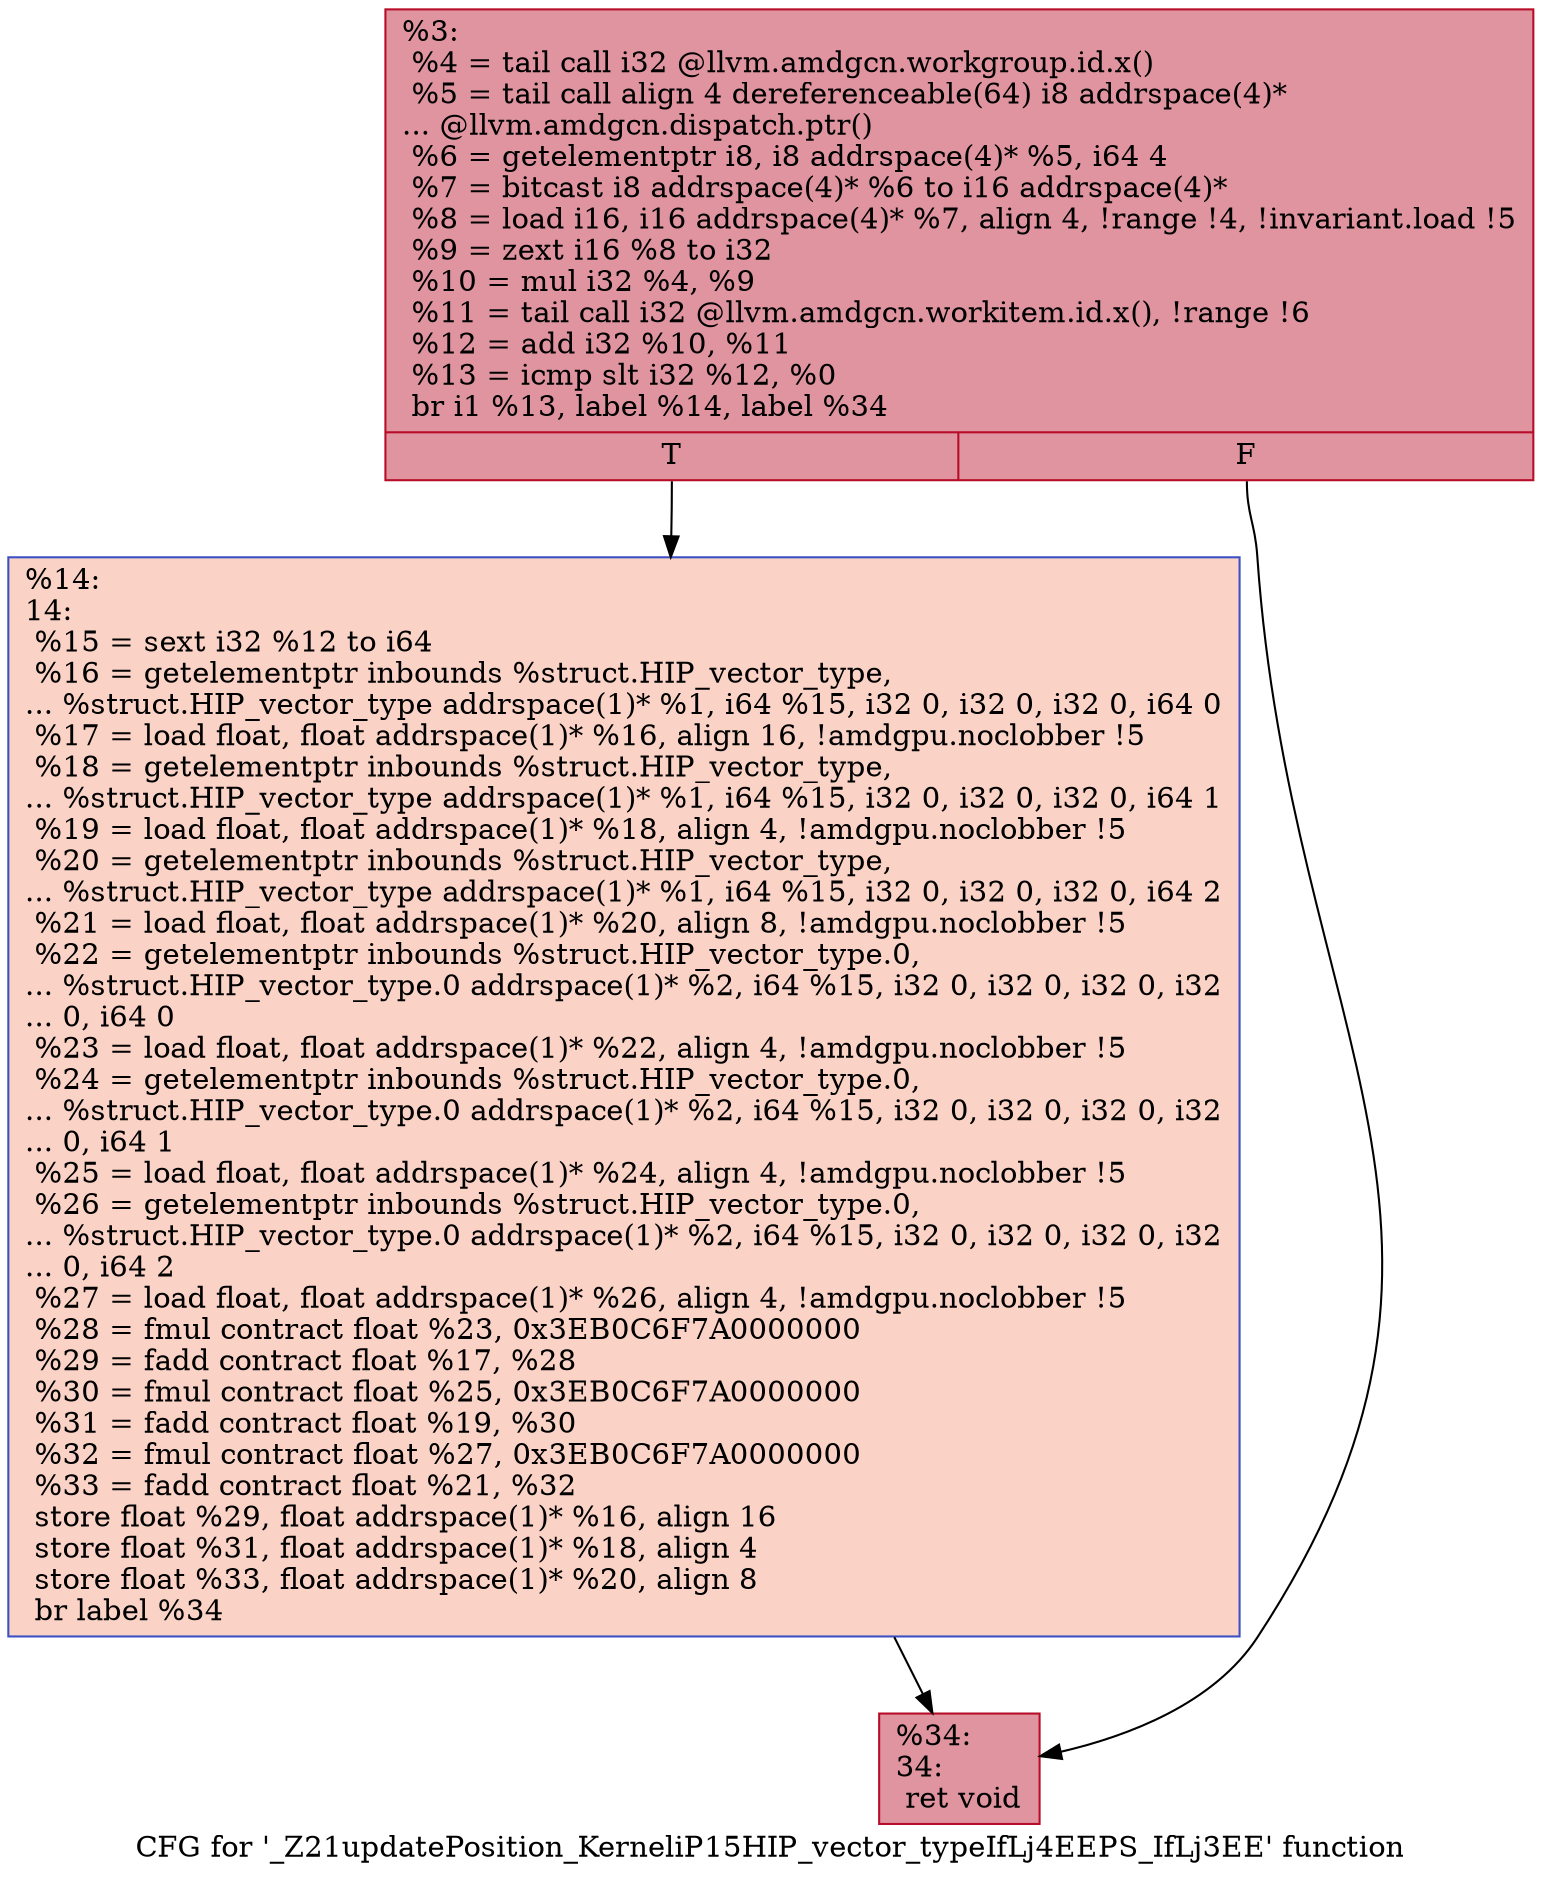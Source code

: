 digraph "CFG for '_Z21updatePosition_KerneliP15HIP_vector_typeIfLj4EEPS_IfLj3EE' function" {
	label="CFG for '_Z21updatePosition_KerneliP15HIP_vector_typeIfLj4EEPS_IfLj3EE' function";

	Node0x4500890 [shape=record,color="#b70d28ff", style=filled, fillcolor="#b70d2870",label="{%3:\l  %4 = tail call i32 @llvm.amdgcn.workgroup.id.x()\l  %5 = tail call align 4 dereferenceable(64) i8 addrspace(4)*\l... @llvm.amdgcn.dispatch.ptr()\l  %6 = getelementptr i8, i8 addrspace(4)* %5, i64 4\l  %7 = bitcast i8 addrspace(4)* %6 to i16 addrspace(4)*\l  %8 = load i16, i16 addrspace(4)* %7, align 4, !range !4, !invariant.load !5\l  %9 = zext i16 %8 to i32\l  %10 = mul i32 %4, %9\l  %11 = tail call i32 @llvm.amdgcn.workitem.id.x(), !range !6\l  %12 = add i32 %10, %11\l  %13 = icmp slt i32 %12, %0\l  br i1 %13, label %14, label %34\l|{<s0>T|<s1>F}}"];
	Node0x4500890:s0 -> Node0x45026c0;
	Node0x4500890:s1 -> Node0x4502750;
	Node0x45026c0 [shape=record,color="#3d50c3ff", style=filled, fillcolor="#f59c7d70",label="{%14:\l14:                                               \l  %15 = sext i32 %12 to i64\l  %16 = getelementptr inbounds %struct.HIP_vector_type,\l... %struct.HIP_vector_type addrspace(1)* %1, i64 %15, i32 0, i32 0, i32 0, i64 0\l  %17 = load float, float addrspace(1)* %16, align 16, !amdgpu.noclobber !5\l  %18 = getelementptr inbounds %struct.HIP_vector_type,\l... %struct.HIP_vector_type addrspace(1)* %1, i64 %15, i32 0, i32 0, i32 0, i64 1\l  %19 = load float, float addrspace(1)* %18, align 4, !amdgpu.noclobber !5\l  %20 = getelementptr inbounds %struct.HIP_vector_type,\l... %struct.HIP_vector_type addrspace(1)* %1, i64 %15, i32 0, i32 0, i32 0, i64 2\l  %21 = load float, float addrspace(1)* %20, align 8, !amdgpu.noclobber !5\l  %22 = getelementptr inbounds %struct.HIP_vector_type.0,\l... %struct.HIP_vector_type.0 addrspace(1)* %2, i64 %15, i32 0, i32 0, i32 0, i32\l... 0, i64 0\l  %23 = load float, float addrspace(1)* %22, align 4, !amdgpu.noclobber !5\l  %24 = getelementptr inbounds %struct.HIP_vector_type.0,\l... %struct.HIP_vector_type.0 addrspace(1)* %2, i64 %15, i32 0, i32 0, i32 0, i32\l... 0, i64 1\l  %25 = load float, float addrspace(1)* %24, align 4, !amdgpu.noclobber !5\l  %26 = getelementptr inbounds %struct.HIP_vector_type.0,\l... %struct.HIP_vector_type.0 addrspace(1)* %2, i64 %15, i32 0, i32 0, i32 0, i32\l... 0, i64 2\l  %27 = load float, float addrspace(1)* %26, align 4, !amdgpu.noclobber !5\l  %28 = fmul contract float %23, 0x3EB0C6F7A0000000\l  %29 = fadd contract float %17, %28\l  %30 = fmul contract float %25, 0x3EB0C6F7A0000000\l  %31 = fadd contract float %19, %30\l  %32 = fmul contract float %27, 0x3EB0C6F7A0000000\l  %33 = fadd contract float %21, %32\l  store float %29, float addrspace(1)* %16, align 16\l  store float %31, float addrspace(1)* %18, align 4\l  store float %33, float addrspace(1)* %20, align 8\l  br label %34\l}"];
	Node0x45026c0 -> Node0x4502750;
	Node0x4502750 [shape=record,color="#b70d28ff", style=filled, fillcolor="#b70d2870",label="{%34:\l34:                                               \l  ret void\l}"];
}
